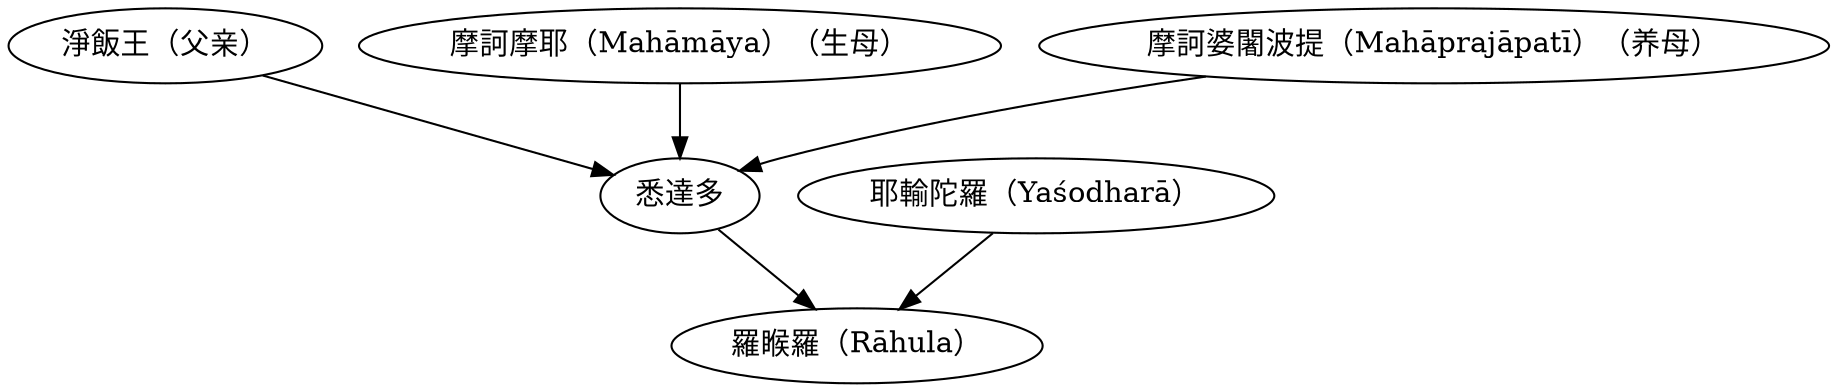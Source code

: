 digraph G {
    淨飯王（父亲） -> 悉達多;
    摩訶摩耶（Mahāmāya）（生母） -> 悉達多;
    摩訶婆闍波提（Mahāprajāpatī）（养母） -> 悉達多;
    耶輸陀羅（Yaśodharā） -> 羅睺羅（Rāhula）;
    悉達多 -> 羅睺羅（Rāhula）;
}
